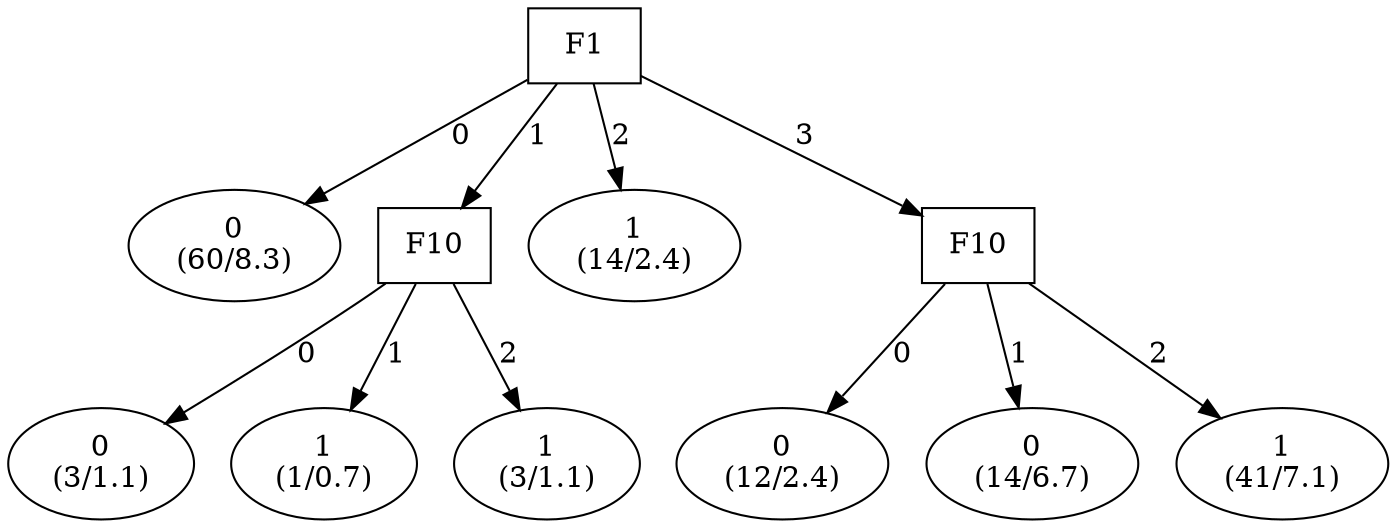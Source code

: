 digraph YaDT {
n0 [ shape=box, label="F1\n"]
n0 -> n1 [label="0"]
n1 [ shape=ellipse, label="0\n(60/8.3)"]
n0 -> n2 [label="1"]
n2 [ shape=box, label="F10\n"]
n2 -> n3 [label="0"]
n3 [ shape=ellipse, label="0\n(3/1.1)"]
n2 -> n4 [label="1"]
n4 [ shape=ellipse, label="1\n(1/0.7)"]
n2 -> n5 [label="2"]
n5 [ shape=ellipse, label="1\n(3/1.1)"]
n0 -> n7 [label="2"]
n7 [ shape=ellipse, label="1\n(14/2.4)"]
n0 -> n8 [label="3"]
n8 [ shape=box, label="F10\n"]
n8 -> n9 [label="0"]
n9 [ shape=ellipse, label="0\n(12/2.4)"]
n8 -> n10 [label="1"]
n10 [ shape=ellipse, label="0\n(14/6.7)"]
n8 -> n11 [label="2"]
n11 [ shape=ellipse, label="1\n(41/7.1)"]
}
